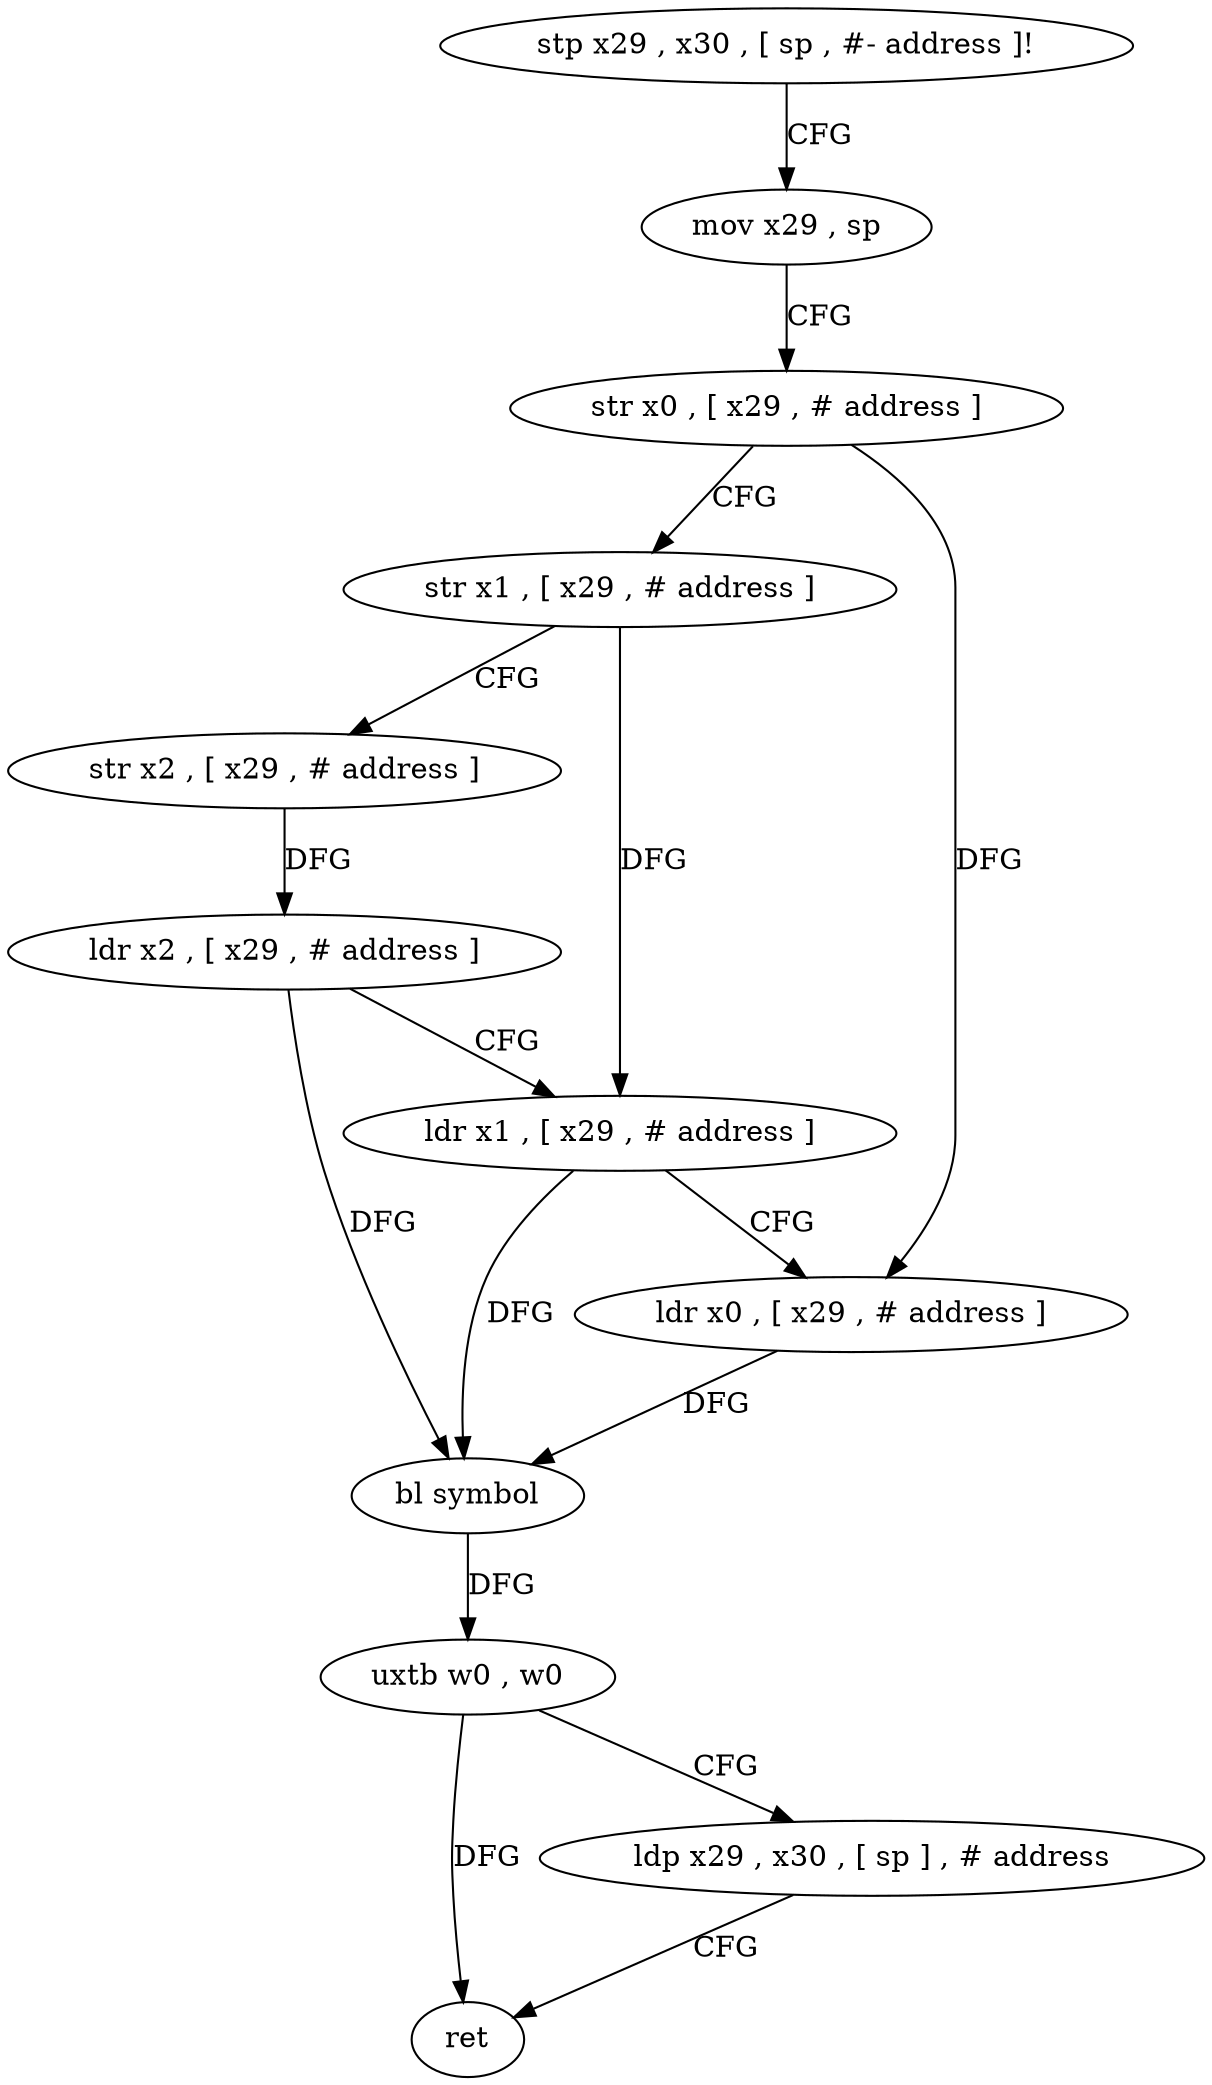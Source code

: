 digraph "func" {
"4217196" [label = "stp x29 , x30 , [ sp , #- address ]!" ]
"4217200" [label = "mov x29 , sp" ]
"4217204" [label = "str x0 , [ x29 , # address ]" ]
"4217208" [label = "str x1 , [ x29 , # address ]" ]
"4217212" [label = "str x2 , [ x29 , # address ]" ]
"4217216" [label = "ldr x2 , [ x29 , # address ]" ]
"4217220" [label = "ldr x1 , [ x29 , # address ]" ]
"4217224" [label = "ldr x0 , [ x29 , # address ]" ]
"4217228" [label = "bl symbol" ]
"4217232" [label = "uxtb w0 , w0" ]
"4217236" [label = "ldp x29 , x30 , [ sp ] , # address" ]
"4217240" [label = "ret" ]
"4217196" -> "4217200" [ label = "CFG" ]
"4217200" -> "4217204" [ label = "CFG" ]
"4217204" -> "4217208" [ label = "CFG" ]
"4217204" -> "4217224" [ label = "DFG" ]
"4217208" -> "4217212" [ label = "CFG" ]
"4217208" -> "4217220" [ label = "DFG" ]
"4217212" -> "4217216" [ label = "DFG" ]
"4217216" -> "4217220" [ label = "CFG" ]
"4217216" -> "4217228" [ label = "DFG" ]
"4217220" -> "4217224" [ label = "CFG" ]
"4217220" -> "4217228" [ label = "DFG" ]
"4217224" -> "4217228" [ label = "DFG" ]
"4217228" -> "4217232" [ label = "DFG" ]
"4217232" -> "4217236" [ label = "CFG" ]
"4217232" -> "4217240" [ label = "DFG" ]
"4217236" -> "4217240" [ label = "CFG" ]
}
